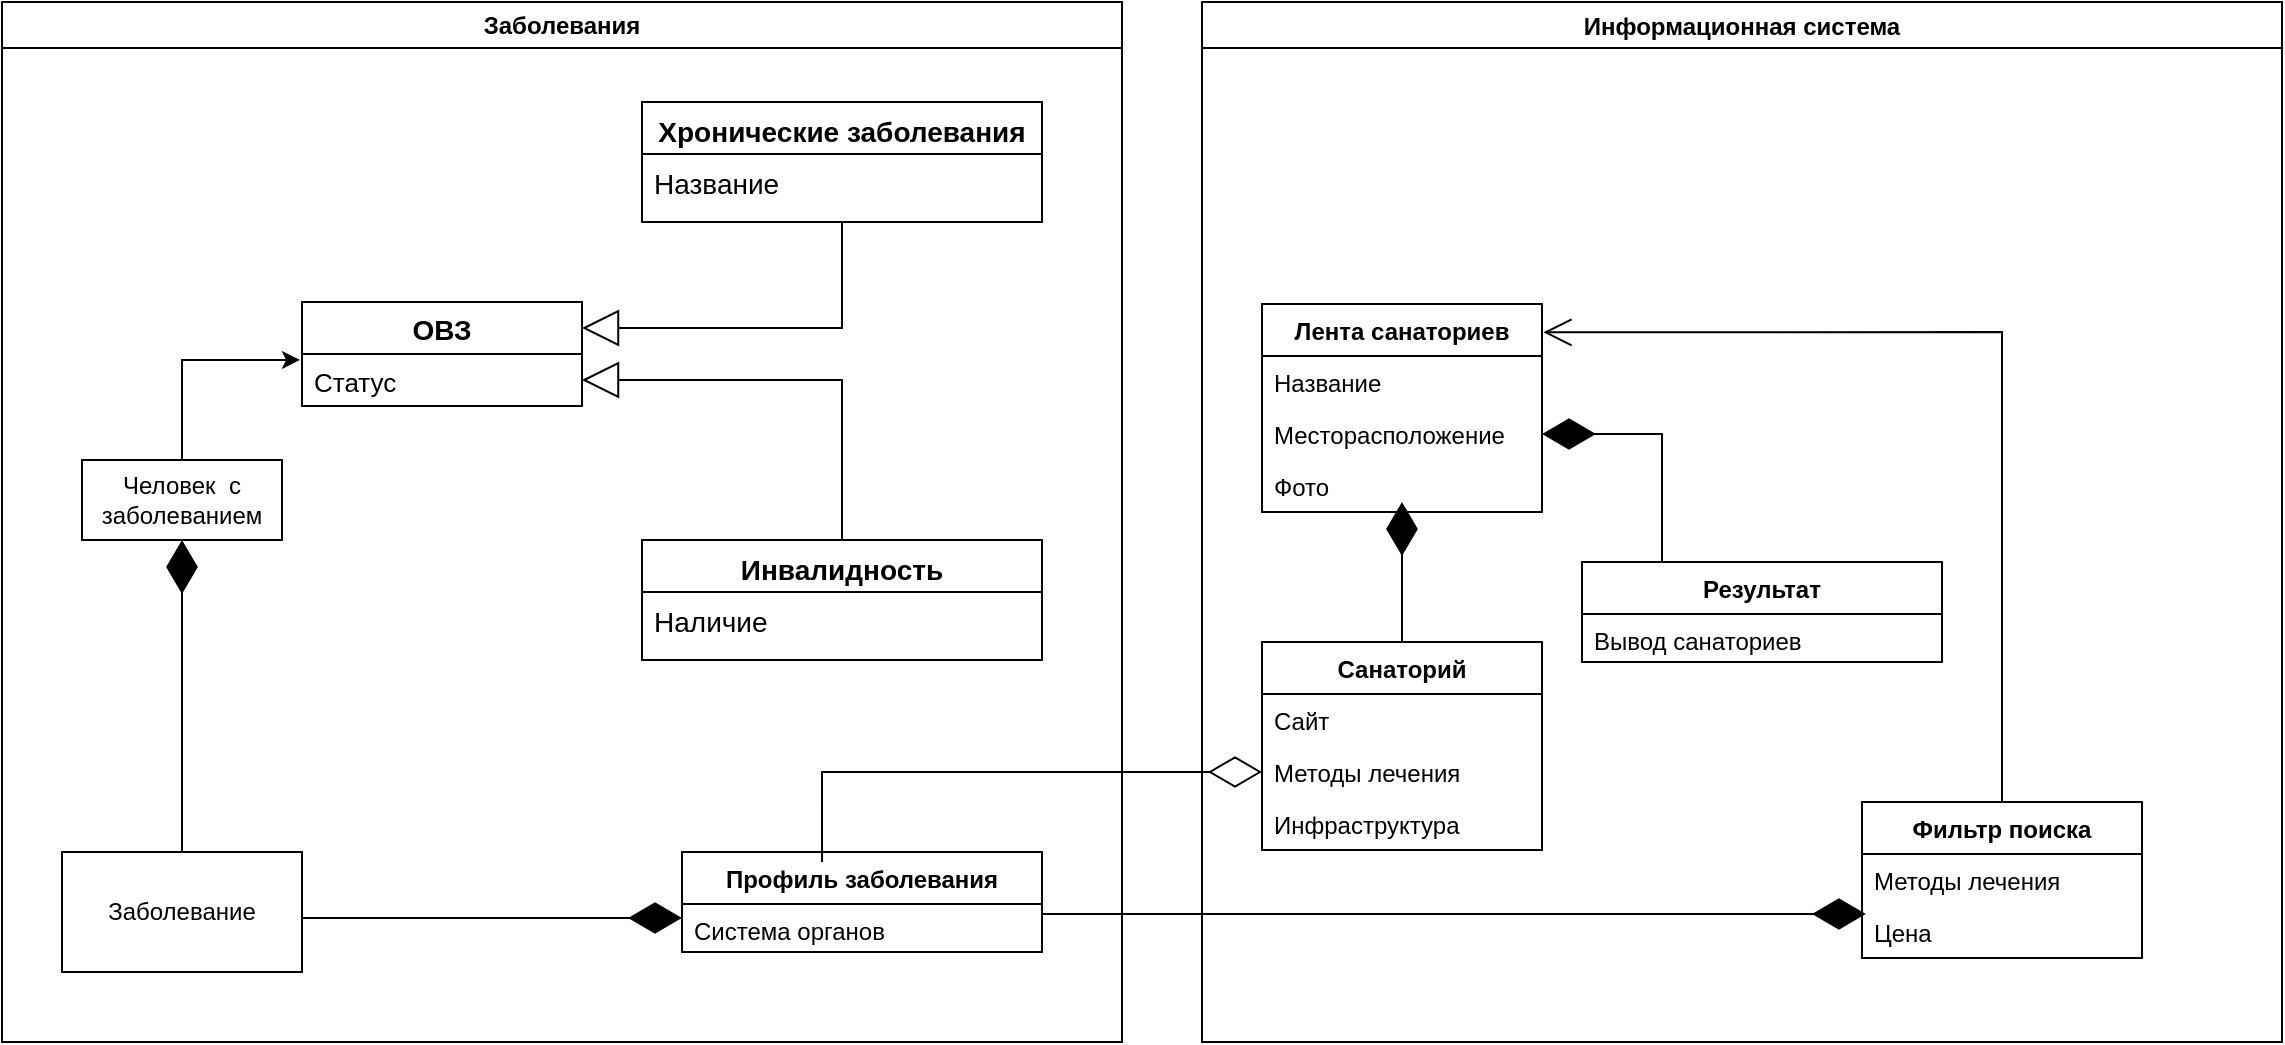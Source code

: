 <mxfile version="20.7.4" type="device"><diagram id="f5yUyD6KKq8jayXpuYPE" name="Страница 1"><mxGraphModel dx="1368" dy="845" grid="1" gridSize="10" guides="1" tooltips="1" connect="1" arrows="1" fold="1" page="1" pageScale="1" pageWidth="2339" pageHeight="3300" math="0" shadow="0"><root><mxCell id="0"/><mxCell id="1" parent="0"/><mxCell id="iyEZ0BcaZ3wanud6Fexl-13" value="Информационная система" style="swimlane;fillColor=#FFFFFF;" parent="1" vertex="1"><mxGeometry x="760" y="20" width="540" height="520" as="geometry"/></mxCell><mxCell id="h9QCJ2mr4pfKKbu2D78e-37" value="Результат" style="swimlane;fontStyle=1;align=center;verticalAlign=top;childLayout=stackLayout;horizontal=1;startSize=26;horizontalStack=0;resizeParent=1;resizeParentMax=0;resizeLast=0;collapsible=1;marginBottom=0;" parent="iyEZ0BcaZ3wanud6Fexl-13" vertex="1"><mxGeometry x="190" y="280" width="180" height="50" as="geometry"/></mxCell><mxCell id="h9QCJ2mr4pfKKbu2D78e-38" value="Вывод санаториев" style="text;strokeColor=none;fillColor=none;align=left;verticalAlign=top;spacingLeft=4;spacingRight=4;overflow=hidden;rotatable=0;points=[[0,0.5],[1,0.5]];portConstraint=eastwest;" parent="h9QCJ2mr4pfKKbu2D78e-37" vertex="1"><mxGeometry y="26" width="180" height="24" as="geometry"/></mxCell><mxCell id="h9QCJ2mr4pfKKbu2D78e-39" value="" style="line;strokeWidth=1;fillColor=none;align=left;verticalAlign=middle;spacingTop=-1;spacingLeft=3;spacingRight=3;rotatable=0;labelPosition=right;points=[];portConstraint=eastwest;strokeColor=inherit;" parent="h9QCJ2mr4pfKKbu2D78e-37" vertex="1"><mxGeometry y="50" width="180" as="geometry"/></mxCell><mxCell id="W6ciThsmzOlKQJ6BkoXY-6" value="Фильтр поиска" style="swimlane;fontStyle=1;childLayout=stackLayout;horizontal=1;startSize=26;fillColor=none;horizontalStack=0;resizeParent=1;resizeParentMax=0;resizeLast=0;collapsible=1;marginBottom=0;" parent="iyEZ0BcaZ3wanud6Fexl-13" vertex="1"><mxGeometry x="330" y="400" width="140" height="78" as="geometry"/></mxCell><mxCell id="W6ciThsmzOlKQJ6BkoXY-8" value="Методы лечения" style="text;strokeColor=none;fillColor=none;align=left;verticalAlign=top;spacingLeft=4;spacingRight=4;overflow=hidden;rotatable=0;points=[[0,0.5],[1,0.5]];portConstraint=eastwest;" parent="W6ciThsmzOlKQJ6BkoXY-6" vertex="1"><mxGeometry y="26" width="140" height="26" as="geometry"/></mxCell><mxCell id="W6ciThsmzOlKQJ6BkoXY-9" value="Цена" style="text;strokeColor=none;fillColor=none;align=left;verticalAlign=top;spacingLeft=4;spacingRight=4;overflow=hidden;rotatable=0;points=[[0,0.5],[1,0.5]];portConstraint=eastwest;" parent="W6ciThsmzOlKQJ6BkoXY-6" vertex="1"><mxGeometry y="52" width="140" height="26" as="geometry"/></mxCell><mxCell id="W6ciThsmzOlKQJ6BkoXY-14" value="Лента санаториев" style="swimlane;fontStyle=1;childLayout=stackLayout;horizontal=1;startSize=26;fillColor=none;horizontalStack=0;resizeParent=1;resizeParentMax=0;resizeLast=0;collapsible=1;marginBottom=0;strokeColor=rgb(0, 0, 0);fontColor=rgb(0, 0, 0);" parent="iyEZ0BcaZ3wanud6Fexl-13" vertex="1"><mxGeometry x="30" y="151" width="140" height="104" as="geometry"/></mxCell><mxCell id="W6ciThsmzOlKQJ6BkoXY-15" value="Название" style="text;strokeColor=none;fillColor=none;align=left;verticalAlign=top;spacingLeft=4;spacingRight=4;overflow=hidden;rotatable=0;points=[[0,0.5],[1,0.5]];portConstraint=eastwest;" parent="W6ciThsmzOlKQJ6BkoXY-14" vertex="1"><mxGeometry y="26" width="140" height="26" as="geometry"/></mxCell><mxCell id="W6ciThsmzOlKQJ6BkoXY-16" value="Месторасположение" style="text;strokeColor=none;fillColor=none;align=left;verticalAlign=top;spacingLeft=4;spacingRight=4;overflow=hidden;rotatable=0;points=[[0,0.5],[1,0.5]];portConstraint=eastwest;" parent="W6ciThsmzOlKQJ6BkoXY-14" vertex="1"><mxGeometry y="52" width="140" height="26" as="geometry"/></mxCell><mxCell id="W6ciThsmzOlKQJ6BkoXY-17" value="Фото" style="text;strokeColor=none;fillColor=none;align=left;verticalAlign=top;spacingLeft=4;spacingRight=4;overflow=hidden;rotatable=0;points=[[0,0.5],[1,0.5]];portConstraint=eastwest;" parent="W6ciThsmzOlKQJ6BkoXY-14" vertex="1"><mxGeometry y="78" width="140" height="26" as="geometry"/></mxCell><mxCell id="W6ciThsmzOlKQJ6BkoXY-50" value="Санаторий" style="swimlane;fontStyle=1;childLayout=stackLayout;horizontal=1;startSize=26;fillColor=none;horizontalStack=0;resizeParent=1;resizeParentMax=0;resizeLast=0;collapsible=1;marginBottom=0;strokeColor=rgb(0, 0, 0);fontColor=rgb(0, 0, 0);" parent="iyEZ0BcaZ3wanud6Fexl-13" vertex="1"><mxGeometry x="30" y="320" width="140" height="104" as="geometry"/></mxCell><mxCell id="W6ciThsmzOlKQJ6BkoXY-51" value="Сайт" style="text;strokeColor=none;fillColor=none;align=left;verticalAlign=top;spacingLeft=4;spacingRight=4;overflow=hidden;rotatable=0;points=[[0,0.5],[1,0.5]];portConstraint=eastwest;" parent="W6ciThsmzOlKQJ6BkoXY-50" vertex="1"><mxGeometry y="26" width="140" height="26" as="geometry"/></mxCell><mxCell id="W6ciThsmzOlKQJ6BkoXY-52" value="Методы лечения" style="text;strokeColor=none;fillColor=none;align=left;verticalAlign=top;spacingLeft=4;spacingRight=4;overflow=hidden;rotatable=0;points=[[0,0.5],[1,0.5]];portConstraint=eastwest;" parent="W6ciThsmzOlKQJ6BkoXY-50" vertex="1"><mxGeometry y="52" width="140" height="26" as="geometry"/></mxCell><mxCell id="W6ciThsmzOlKQJ6BkoXY-53" value="Инфраструктура" style="text;strokeColor=none;fillColor=none;align=left;verticalAlign=top;spacingLeft=4;spacingRight=4;overflow=hidden;rotatable=0;points=[[0,0.5],[1,0.5]];portConstraint=eastwest;" parent="W6ciThsmzOlKQJ6BkoXY-50" vertex="1"><mxGeometry y="78" width="140" height="26" as="geometry"/></mxCell><mxCell id="eDQozV6eEfiKtevALr73-3" value="" style="endArrow=diamondThin;endFill=1;endSize=24;html=1;rounded=0;entryX=1;entryY=0.5;entryDx=0;entryDy=0;" parent="iyEZ0BcaZ3wanud6Fexl-13" target="W6ciThsmzOlKQJ6BkoXY-16" edge="1"><mxGeometry width="160" relative="1" as="geometry"><mxPoint x="230" y="280" as="sourcePoint"/><mxPoint x="210" y="74" as="targetPoint"/><Array as="points"><mxPoint x="230" y="216"/></Array></mxGeometry></mxCell><mxCell id="eDQozV6eEfiKtevALr73-5" value="" style="endArrow=diamondThin;endFill=1;endSize=24;html=1;rounded=0;exitX=0.5;exitY=0;exitDx=0;exitDy=0;entryX=0.5;entryY=0.808;entryDx=0;entryDy=0;entryPerimeter=0;" parent="iyEZ0BcaZ3wanud6Fexl-13" source="W6ciThsmzOlKQJ6BkoXY-50" target="W6ciThsmzOlKQJ6BkoXY-17" edge="1"><mxGeometry width="160" relative="1" as="geometry"><mxPoint x="140" y="310" as="sourcePoint"/><mxPoint x="100" y="260" as="targetPoint"/><Array as="points"/></mxGeometry></mxCell><mxCell id="LQ1iZ-wno5NUfxgAD8wb-1" value="" style="endArrow=open;endFill=1;endSize=12;html=1;rounded=0;exitX=0.5;exitY=0;exitDx=0;exitDy=0;entryX=1.005;entryY=0.136;entryDx=0;entryDy=0;entryPerimeter=0;" edge="1" parent="iyEZ0BcaZ3wanud6Fexl-13" source="W6ciThsmzOlKQJ6BkoXY-6" target="W6ciThsmzOlKQJ6BkoXY-14"><mxGeometry width="160" relative="1" as="geometry"><mxPoint x="310" y="202.5" as="sourcePoint"/><mxPoint x="400" y="200" as="targetPoint"/><Array as="points"><mxPoint x="400" y="165"/></Array></mxGeometry></mxCell><mxCell id="W6ciThsmzOlKQJ6BkoXY-19" value="Заболевания" style="swimlane;whiteSpace=wrap;html=1;" parent="1" vertex="1"><mxGeometry x="160" y="20" width="560" height="520" as="geometry"/></mxCell><mxCell id="W6ciThsmzOlKQJ6BkoXY-20" value="Заболевание" style="rounded=0;whiteSpace=wrap;html=1;" parent="W6ciThsmzOlKQJ6BkoXY-19" vertex="1"><mxGeometry x="30" y="425" width="120" height="60" as="geometry"/></mxCell><mxCell id="W6ciThsmzOlKQJ6BkoXY-29" value="Человек&amp;nbsp; с заболеванием" style="whiteSpace=wrap;html=1;align=center;" parent="W6ciThsmzOlKQJ6BkoXY-19" vertex="1"><mxGeometry x="40" y="229" width="100" height="40" as="geometry"/></mxCell><mxCell id="W6ciThsmzOlKQJ6BkoXY-30" value="" style="endArrow=diamondThin;endFill=1;endSize=24;html=1;rounded=0;" parent="W6ciThsmzOlKQJ6BkoXY-19" source="W6ciThsmzOlKQJ6BkoXY-20" edge="1"><mxGeometry width="160" relative="1" as="geometry"><mxPoint x="80" y="349" as="sourcePoint"/><mxPoint x="90" y="269" as="targetPoint"/></mxGeometry></mxCell><mxCell id="W6ciThsmzOlKQJ6BkoXY-38" value="" style="endArrow=block;endSize=16;endFill=0;html=1;rounded=0;fontSize=13;exitX=0.5;exitY=0;exitDx=0;exitDy=0;entryX=1;entryY=0.5;entryDx=0;entryDy=0;" parent="W6ciThsmzOlKQJ6BkoXY-19" source="W6ciThsmzOlKQJ6BkoXY-72" target="W6ciThsmzOlKQJ6BkoXY-62" edge="1"><mxGeometry width="160" relative="1" as="geometry"><mxPoint x="350" y="262" as="sourcePoint"/><mxPoint x="300" y="200" as="targetPoint"/><Array as="points"><mxPoint x="420" y="189"/></Array></mxGeometry></mxCell><mxCell id="W6ciThsmzOlKQJ6BkoXY-61" value="ОВЗ" style="swimlane;fontStyle=1;childLayout=stackLayout;horizontal=1;startSize=26;fillColor=none;horizontalStack=0;resizeParent=1;resizeParentMax=0;resizeLast=0;collapsible=1;marginBottom=0;fontSize=14;" parent="W6ciThsmzOlKQJ6BkoXY-19" vertex="1"><mxGeometry x="150" y="150" width="140" height="52" as="geometry"/></mxCell><mxCell id="W6ciThsmzOlKQJ6BkoXY-62" value="Статус" style="text;strokeColor=none;fillColor=none;align=left;verticalAlign=top;spacingLeft=4;spacingRight=4;overflow=hidden;rotatable=0;points=[[0,0.5],[1,0.5]];portConstraint=eastwest;fontSize=13;" parent="W6ciThsmzOlKQJ6BkoXY-61" vertex="1"><mxGeometry y="26" width="140" height="26" as="geometry"/></mxCell><mxCell id="W6ciThsmzOlKQJ6BkoXY-65" value="" style="edgeStyle=orthogonalEdgeStyle;rounded=0;orthogonalLoop=1;jettySize=auto;html=1;fontSize=14;entryX=-0.007;entryY=0.115;entryDx=0;entryDy=0;entryPerimeter=0;exitX=0.5;exitY=0;exitDx=0;exitDy=0;" parent="W6ciThsmzOlKQJ6BkoXY-19" source="W6ciThsmzOlKQJ6BkoXY-29" target="W6ciThsmzOlKQJ6BkoXY-62" edge="1"><mxGeometry relative="1" as="geometry"><mxPoint x="110" y="170" as="sourcePoint"/></mxGeometry></mxCell><mxCell id="W6ciThsmzOlKQJ6BkoXY-35" value="" style="endArrow=block;endSize=16;endFill=0;html=1;rounded=0;fontSize=13;entryX=1;entryY=0.25;entryDx=0;entryDy=0;" parent="W6ciThsmzOlKQJ6BkoXY-19" target="W6ciThsmzOlKQJ6BkoXY-61" edge="1"><mxGeometry width="160" relative="1" as="geometry"><mxPoint x="420" y="110" as="sourcePoint"/><mxPoint x="290" y="165.714" as="targetPoint"/><Array as="points"><mxPoint x="420" y="163"/></Array></mxGeometry></mxCell><mxCell id="W6ciThsmzOlKQJ6BkoXY-66" value="Хронические заболевания" style="swimlane;fontStyle=1;align=center;verticalAlign=top;childLayout=stackLayout;horizontal=1;startSize=26;horizontalStack=0;resizeParent=1;resizeParentMax=0;resizeLast=0;collapsible=1;marginBottom=0;fontSize=14;" parent="W6ciThsmzOlKQJ6BkoXY-19" vertex="1"><mxGeometry x="320" y="50" width="200" height="60" as="geometry"/></mxCell><mxCell id="W6ciThsmzOlKQJ6BkoXY-67" value="Название" style="text;strokeColor=none;fillColor=none;align=left;verticalAlign=top;spacingLeft=4;spacingRight=4;overflow=hidden;rotatable=0;points=[[0,0.5],[1,0.5]];portConstraint=eastwest;fontSize=14;" parent="W6ciThsmzOlKQJ6BkoXY-66" vertex="1"><mxGeometry y="26" width="200" height="34" as="geometry"/></mxCell><mxCell id="W6ciThsmzOlKQJ6BkoXY-68" value="" style="line;strokeWidth=1;fillColor=none;align=left;verticalAlign=middle;spacingTop=-1;spacingLeft=3;spacingRight=3;rotatable=0;labelPosition=right;points=[];portConstraint=eastwest;strokeColor=inherit;fontSize=14;" parent="W6ciThsmzOlKQJ6BkoXY-66" vertex="1"><mxGeometry y="60" width="200" as="geometry"/></mxCell><mxCell id="W6ciThsmzOlKQJ6BkoXY-72" value="Инвалидность" style="swimlane;fontStyle=1;align=center;verticalAlign=top;childLayout=stackLayout;horizontal=1;startSize=26;horizontalStack=0;resizeParent=1;resizeParentMax=0;resizeLast=0;collapsible=1;marginBottom=0;fontSize=14;" parent="W6ciThsmzOlKQJ6BkoXY-19" vertex="1"><mxGeometry x="320" y="269" width="200" height="60" as="geometry"/></mxCell><mxCell id="W6ciThsmzOlKQJ6BkoXY-73" value="Наличие" style="text;strokeColor=none;fillColor=none;align=left;verticalAlign=top;spacingLeft=4;spacingRight=4;overflow=hidden;rotatable=0;points=[[0,0.5],[1,0.5]];portConstraint=eastwest;fontSize=14;" parent="W6ciThsmzOlKQJ6BkoXY-72" vertex="1"><mxGeometry y="26" width="200" height="34" as="geometry"/></mxCell><mxCell id="W6ciThsmzOlKQJ6BkoXY-74" value="" style="line;strokeWidth=1;fillColor=none;align=left;verticalAlign=middle;spacingTop=-1;spacingLeft=3;spacingRight=3;rotatable=0;labelPosition=right;points=[];portConstraint=eastwest;strokeColor=inherit;fontSize=14;" parent="W6ciThsmzOlKQJ6BkoXY-72" vertex="1"><mxGeometry y="60" width="200" as="geometry"/></mxCell><mxCell id="eDQozV6eEfiKtevALr73-6" value="" style="endArrow=diamondThin;endFill=1;endSize=24;html=1;rounded=0;" parent="W6ciThsmzOlKQJ6BkoXY-19" edge="1"><mxGeometry width="160" relative="1" as="geometry"><mxPoint x="150" y="458" as="sourcePoint"/><mxPoint x="340" y="458" as="targetPoint"/></mxGeometry></mxCell><mxCell id="eDQozV6eEfiKtevALr73-8" value="Профиль заболевания" style="swimlane;fontStyle=1;align=center;verticalAlign=top;childLayout=stackLayout;horizontal=1;startSize=26;horizontalStack=0;resizeParent=1;resizeParentMax=0;resizeLast=0;collapsible=1;marginBottom=0;" parent="W6ciThsmzOlKQJ6BkoXY-19" vertex="1"><mxGeometry x="340" y="425" width="180" height="50" as="geometry"/></mxCell><mxCell id="eDQozV6eEfiKtevALr73-9" value="Система органов" style="text;strokeColor=none;fillColor=none;align=left;verticalAlign=top;spacingLeft=4;spacingRight=4;overflow=hidden;rotatable=0;points=[[0,0.5],[1,0.5]];portConstraint=eastwest;" parent="eDQozV6eEfiKtevALr73-8" vertex="1"><mxGeometry y="26" width="180" height="24" as="geometry"/></mxCell><mxCell id="eDQozV6eEfiKtevALr73-10" value="" style="line;strokeWidth=1;fillColor=none;align=left;verticalAlign=middle;spacingTop=-1;spacingLeft=3;spacingRight=3;rotatable=0;labelPosition=right;points=[];portConstraint=eastwest;strokeColor=inherit;" parent="eDQozV6eEfiKtevALr73-8" vertex="1"><mxGeometry y="50" width="180" as="geometry"/></mxCell><mxCell id="W6ciThsmzOlKQJ6BkoXY-24" value="" style="endArrow=diamondThin;endFill=0;endSize=24;html=1;rounded=0;entryX=0;entryY=0.5;entryDx=0;entryDy=0;exitX=0.389;exitY=0.1;exitDx=0;exitDy=0;exitPerimeter=0;" parent="1" source="eDQozV6eEfiKtevALr73-8" target="W6ciThsmzOlKQJ6BkoXY-52" edge="1"><mxGeometry width="160" relative="1" as="geometry"><mxPoint x="570" y="440" as="sourcePoint"/><mxPoint x="790" y="390" as="targetPoint"/><Array as="points"><mxPoint x="570" y="405"/></Array></mxGeometry></mxCell><mxCell id="eDQozV6eEfiKtevALr73-7" value="" style="endArrow=diamondThin;endFill=1;endSize=24;html=1;rounded=0;entryX=0.014;entryY=0.154;entryDx=0;entryDy=0;entryPerimeter=0;" parent="1" target="W6ciThsmzOlKQJ6BkoXY-9" edge="1"><mxGeometry width="160" relative="1" as="geometry"><mxPoint x="680" y="476" as="sourcePoint"/><mxPoint x="1090" y="470" as="targetPoint"/></mxGeometry></mxCell></root></mxGraphModel></diagram></mxfile>